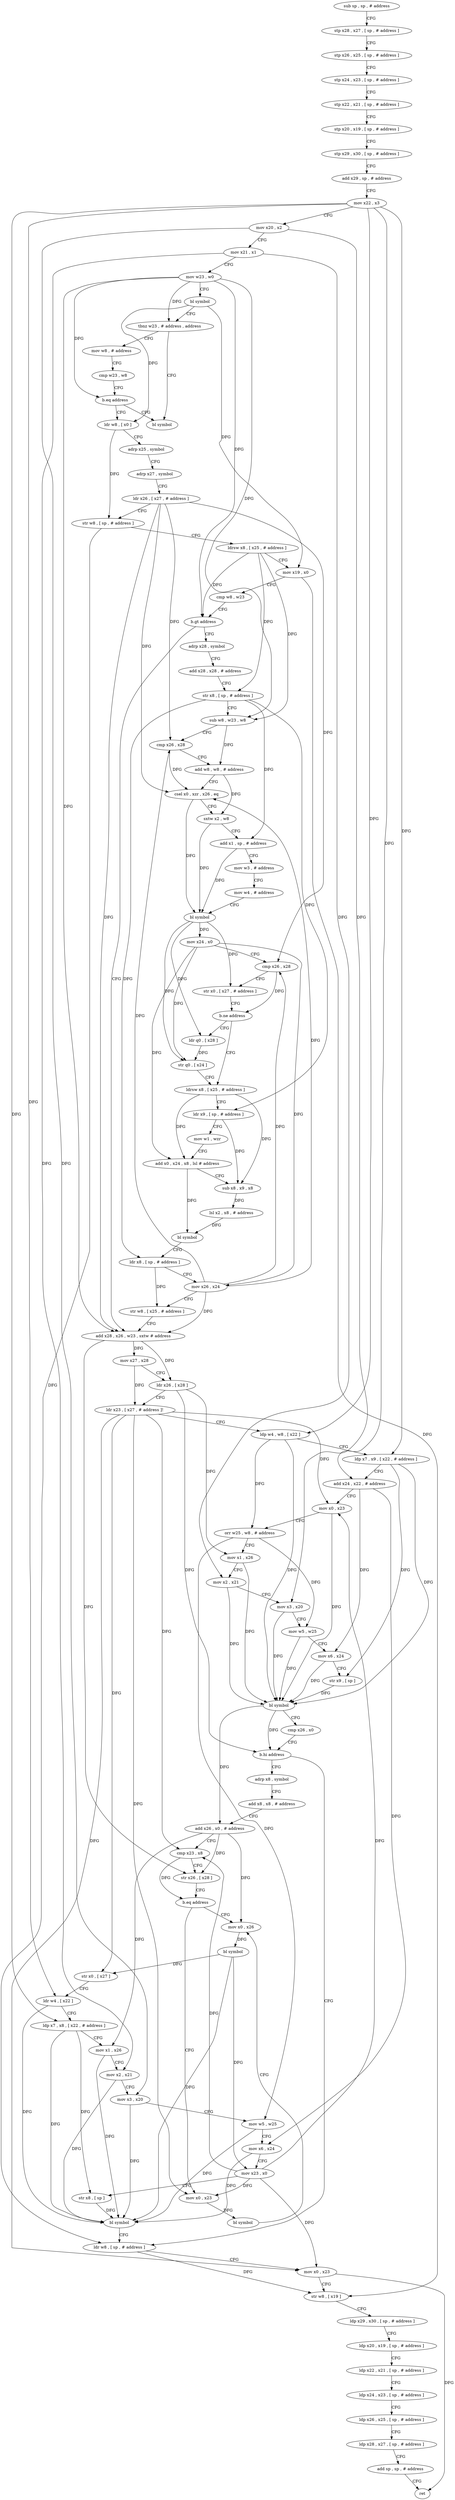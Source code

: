 digraph "func" {
"4210456" [label = "sub sp , sp , # address" ]
"4210460" [label = "stp x28 , x27 , [ sp , # address ]" ]
"4210464" [label = "stp x26 , x25 , [ sp , # address ]" ]
"4210468" [label = "stp x24 , x23 , [ sp , # address ]" ]
"4210472" [label = "stp x22 , x21 , [ sp , # address ]" ]
"4210476" [label = "stp x20 , x19 , [ sp , # address ]" ]
"4210480" [label = "stp x29 , x30 , [ sp , # address ]" ]
"4210484" [label = "add x29 , sp , # address" ]
"4210488" [label = "mov x22 , x3" ]
"4210492" [label = "mov x20 , x2" ]
"4210496" [label = "mov x21 , x1" ]
"4210500" [label = "mov w23 , w0" ]
"4210504" [label = "bl symbol" ]
"4210508" [label = "tbnz w23 , # address , address" ]
"4210872" [label = "bl symbol" ]
"4210512" [label = "mov w8 , # address" ]
"4210516" [label = "cmp w23 , w8" ]
"4210520" [label = "b.eq address" ]
"4210524" [label = "ldr w8 , [ x0 ]" ]
"4210528" [label = "adrp x25 , symbol" ]
"4210532" [label = "adrp x27 , symbol" ]
"4210536" [label = "ldr x26 , [ x27 , # address ]" ]
"4210540" [label = "str w8 , [ sp , # address ]" ]
"4210544" [label = "ldrsw x8 , [ x25 , # address ]" ]
"4210548" [label = "mov x19 , x0" ]
"4210552" [label = "cmp w8 , w23" ]
"4210556" [label = "b.gt address" ]
"4210672" [label = "add x28 , x26 , w23 , sxtw # address" ]
"4210560" [label = "adrp x28 , symbol" ]
"4210676" [label = "mov x27 , x28" ]
"4210680" [label = "ldr x26 , [ x28 ]" ]
"4210684" [label = "ldr x23 , [ x27 , # address ]!" ]
"4210688" [label = "ldp w4 , w8 , [ x22 ]" ]
"4210692" [label = "ldp x7 , x9 , [ x22 , # address ]" ]
"4210696" [label = "add x24 , x22 , # address" ]
"4210700" [label = "mov x0 , x23" ]
"4210704" [label = "orr w25 , w8 , # address" ]
"4210708" [label = "mov x1 , x26" ]
"4210712" [label = "mov x2 , x21" ]
"4210716" [label = "mov x3 , x20" ]
"4210720" [label = "mov w5 , w25" ]
"4210724" [label = "mov x6 , x24" ]
"4210728" [label = "str x9 , [ sp ]" ]
"4210732" [label = "bl symbol" ]
"4210736" [label = "cmp x26 , x0" ]
"4210740" [label = "b.hi address" ]
"4210828" [label = "ldr w8 , [ sp , # address ]" ]
"4210744" [label = "adrp x8 , symbol" ]
"4210564" [label = "add x28 , x28 , # address" ]
"4210568" [label = "str x8 , [ sp , # address ]" ]
"4210572" [label = "sub w8 , w23 , w8" ]
"4210576" [label = "cmp x26 , x28" ]
"4210580" [label = "add w8 , w8 , # address" ]
"4210584" [label = "csel x0 , xzr , x26 , eq" ]
"4210588" [label = "sxtw x2 , w8" ]
"4210592" [label = "add x1 , sp , # address" ]
"4210596" [label = "mov w3 , # address" ]
"4210600" [label = "mov w4 , # address" ]
"4210604" [label = "bl symbol" ]
"4210608" [label = "mov x24 , x0" ]
"4210612" [label = "cmp x26 , x28" ]
"4210616" [label = "str x0 , [ x27 , # address ]" ]
"4210620" [label = "b.ne address" ]
"4210632" [label = "ldrsw x8 , [ x25 , # address ]" ]
"4210624" [label = "ldr q0 , [ x28 ]" ]
"4210832" [label = "mov x0 , x23" ]
"4210836" [label = "str w8 , [ x19 ]" ]
"4210840" [label = "ldp x29 , x30 , [ sp , # address ]" ]
"4210844" [label = "ldp x20 , x19 , [ sp , # address ]" ]
"4210848" [label = "ldp x22 , x21 , [ sp , # address ]" ]
"4210852" [label = "ldp x24 , x23 , [ sp , # address ]" ]
"4210856" [label = "ldp x26 , x25 , [ sp , # address ]" ]
"4210860" [label = "ldp x28 , x27 , [ sp , # address ]" ]
"4210864" [label = "add sp , sp , # address" ]
"4210868" [label = "ret" ]
"4210748" [label = "add x8 , x8 , # address" ]
"4210752" [label = "add x26 , x0 , # address" ]
"4210756" [label = "cmp x23 , x8" ]
"4210760" [label = "str x26 , [ x28 ]" ]
"4210764" [label = "b.eq address" ]
"4210776" [label = "mov x0 , x26" ]
"4210768" [label = "mov x0 , x23" ]
"4210636" [label = "ldr x9 , [ sp , # address ]" ]
"4210640" [label = "mov w1 , wzr" ]
"4210644" [label = "add x0 , x24 , x8 , lsl # address" ]
"4210648" [label = "sub x8 , x9 , x8" ]
"4210652" [label = "lsl x2 , x8 , # address" ]
"4210656" [label = "bl symbol" ]
"4210660" [label = "ldr x8 , [ sp , # address ]" ]
"4210664" [label = "mov x26 , x24" ]
"4210668" [label = "str w8 , [ x25 , # address ]" ]
"4210628" [label = "str q0 , [ x24 ]" ]
"4210780" [label = "bl symbol" ]
"4210784" [label = "str x0 , [ x27 ]" ]
"4210788" [label = "ldr w4 , [ x22 ]" ]
"4210792" [label = "ldp x7 , x8 , [ x22 , # address ]" ]
"4210796" [label = "mov x1 , x26" ]
"4210800" [label = "mov x2 , x21" ]
"4210804" [label = "mov x3 , x20" ]
"4210808" [label = "mov w5 , w25" ]
"4210812" [label = "mov x6 , x24" ]
"4210816" [label = "mov x23 , x0" ]
"4210820" [label = "str x8 , [ sp ]" ]
"4210824" [label = "bl symbol" ]
"4210772" [label = "bl symbol" ]
"4210456" -> "4210460" [ label = "CFG" ]
"4210460" -> "4210464" [ label = "CFG" ]
"4210464" -> "4210468" [ label = "CFG" ]
"4210468" -> "4210472" [ label = "CFG" ]
"4210472" -> "4210476" [ label = "CFG" ]
"4210476" -> "4210480" [ label = "CFG" ]
"4210480" -> "4210484" [ label = "CFG" ]
"4210484" -> "4210488" [ label = "CFG" ]
"4210488" -> "4210492" [ label = "CFG" ]
"4210488" -> "4210688" [ label = "DFG" ]
"4210488" -> "4210692" [ label = "DFG" ]
"4210488" -> "4210696" [ label = "DFG" ]
"4210488" -> "4210788" [ label = "DFG" ]
"4210488" -> "4210792" [ label = "DFG" ]
"4210492" -> "4210496" [ label = "CFG" ]
"4210492" -> "4210716" [ label = "DFG" ]
"4210492" -> "4210804" [ label = "DFG" ]
"4210496" -> "4210500" [ label = "CFG" ]
"4210496" -> "4210712" [ label = "DFG" ]
"4210496" -> "4210800" [ label = "DFG" ]
"4210500" -> "4210504" [ label = "CFG" ]
"4210500" -> "4210508" [ label = "DFG" ]
"4210500" -> "4210520" [ label = "DFG" ]
"4210500" -> "4210556" [ label = "DFG" ]
"4210500" -> "4210672" [ label = "DFG" ]
"4210500" -> "4210572" [ label = "DFG" ]
"4210504" -> "4210508" [ label = "CFG" ]
"4210504" -> "4210524" [ label = "DFG" ]
"4210504" -> "4210548" [ label = "DFG" ]
"4210508" -> "4210872" [ label = "CFG" ]
"4210508" -> "4210512" [ label = "CFG" ]
"4210512" -> "4210516" [ label = "CFG" ]
"4210516" -> "4210520" [ label = "CFG" ]
"4210520" -> "4210872" [ label = "CFG" ]
"4210520" -> "4210524" [ label = "CFG" ]
"4210524" -> "4210528" [ label = "CFG" ]
"4210524" -> "4210540" [ label = "DFG" ]
"4210528" -> "4210532" [ label = "CFG" ]
"4210532" -> "4210536" [ label = "CFG" ]
"4210536" -> "4210540" [ label = "CFG" ]
"4210536" -> "4210672" [ label = "DFG" ]
"4210536" -> "4210576" [ label = "DFG" ]
"4210536" -> "4210584" [ label = "DFG" ]
"4210536" -> "4210612" [ label = "DFG" ]
"4210540" -> "4210544" [ label = "CFG" ]
"4210540" -> "4210828" [ label = "DFG" ]
"4210544" -> "4210548" [ label = "CFG" ]
"4210544" -> "4210556" [ label = "DFG" ]
"4210544" -> "4210568" [ label = "DFG" ]
"4210544" -> "4210572" [ label = "DFG" ]
"4210548" -> "4210552" [ label = "CFG" ]
"4210548" -> "4210836" [ label = "DFG" ]
"4210552" -> "4210556" [ label = "CFG" ]
"4210556" -> "4210672" [ label = "CFG" ]
"4210556" -> "4210560" [ label = "CFG" ]
"4210672" -> "4210676" [ label = "DFG" ]
"4210672" -> "4210680" [ label = "DFG" ]
"4210672" -> "4210760" [ label = "DFG" ]
"4210560" -> "4210564" [ label = "CFG" ]
"4210676" -> "4210680" [ label = "CFG" ]
"4210676" -> "4210684" [ label = "DFG" ]
"4210680" -> "4210684" [ label = "CFG" ]
"4210680" -> "4210708" [ label = "DFG" ]
"4210680" -> "4210740" [ label = "DFG" ]
"4210684" -> "4210688" [ label = "CFG" ]
"4210684" -> "4210784" [ label = "DFG" ]
"4210684" -> "4210700" [ label = "DFG" ]
"4210684" -> "4210832" [ label = "DFG" ]
"4210684" -> "4210756" [ label = "DFG" ]
"4210684" -> "4210768" [ label = "DFG" ]
"4210688" -> "4210692" [ label = "CFG" ]
"4210688" -> "4210732" [ label = "DFG" ]
"4210688" -> "4210704" [ label = "DFG" ]
"4210692" -> "4210696" [ label = "CFG" ]
"4210692" -> "4210732" [ label = "DFG" ]
"4210692" -> "4210728" [ label = "DFG" ]
"4210696" -> "4210700" [ label = "CFG" ]
"4210696" -> "4210724" [ label = "DFG" ]
"4210696" -> "4210812" [ label = "DFG" ]
"4210700" -> "4210704" [ label = "CFG" ]
"4210700" -> "4210732" [ label = "DFG" ]
"4210704" -> "4210708" [ label = "CFG" ]
"4210704" -> "4210720" [ label = "DFG" ]
"4210704" -> "4210808" [ label = "DFG" ]
"4210708" -> "4210712" [ label = "CFG" ]
"4210708" -> "4210732" [ label = "DFG" ]
"4210712" -> "4210716" [ label = "CFG" ]
"4210712" -> "4210732" [ label = "DFG" ]
"4210716" -> "4210720" [ label = "CFG" ]
"4210716" -> "4210732" [ label = "DFG" ]
"4210720" -> "4210724" [ label = "CFG" ]
"4210720" -> "4210732" [ label = "DFG" ]
"4210724" -> "4210728" [ label = "CFG" ]
"4210724" -> "4210732" [ label = "DFG" ]
"4210728" -> "4210732" [ label = "DFG" ]
"4210732" -> "4210736" [ label = "CFG" ]
"4210732" -> "4210740" [ label = "DFG" ]
"4210732" -> "4210752" [ label = "DFG" ]
"4210736" -> "4210740" [ label = "CFG" ]
"4210740" -> "4210828" [ label = "CFG" ]
"4210740" -> "4210744" [ label = "CFG" ]
"4210828" -> "4210832" [ label = "CFG" ]
"4210828" -> "4210836" [ label = "DFG" ]
"4210744" -> "4210748" [ label = "CFG" ]
"4210564" -> "4210568" [ label = "CFG" ]
"4210568" -> "4210572" [ label = "CFG" ]
"4210568" -> "4210636" [ label = "DFG" ]
"4210568" -> "4210660" [ label = "DFG" ]
"4210568" -> "4210592" [ label = "DFG" ]
"4210572" -> "4210576" [ label = "CFG" ]
"4210572" -> "4210580" [ label = "DFG" ]
"4210576" -> "4210580" [ label = "CFG" ]
"4210576" -> "4210584" [ label = "DFG" ]
"4210580" -> "4210584" [ label = "CFG" ]
"4210580" -> "4210588" [ label = "DFG" ]
"4210584" -> "4210588" [ label = "CFG" ]
"4210584" -> "4210604" [ label = "DFG" ]
"4210588" -> "4210592" [ label = "CFG" ]
"4210588" -> "4210604" [ label = "DFG" ]
"4210592" -> "4210596" [ label = "CFG" ]
"4210592" -> "4210604" [ label = "DFG" ]
"4210596" -> "4210600" [ label = "CFG" ]
"4210600" -> "4210604" [ label = "CFG" ]
"4210604" -> "4210608" [ label = "DFG" ]
"4210604" -> "4210616" [ label = "DFG" ]
"4210604" -> "4210624" [ label = "DFG" ]
"4210604" -> "4210628" [ label = "DFG" ]
"4210608" -> "4210612" [ label = "CFG" ]
"4210608" -> "4210644" [ label = "DFG" ]
"4210608" -> "4210664" [ label = "DFG" ]
"4210608" -> "4210628" [ label = "DFG" ]
"4210612" -> "4210616" [ label = "CFG" ]
"4210612" -> "4210620" [ label = "DFG" ]
"4210616" -> "4210620" [ label = "CFG" ]
"4210620" -> "4210632" [ label = "CFG" ]
"4210620" -> "4210624" [ label = "CFG" ]
"4210632" -> "4210636" [ label = "CFG" ]
"4210632" -> "4210644" [ label = "DFG" ]
"4210632" -> "4210648" [ label = "DFG" ]
"4210624" -> "4210628" [ label = "DFG" ]
"4210832" -> "4210836" [ label = "CFG" ]
"4210832" -> "4210868" [ label = "DFG" ]
"4210836" -> "4210840" [ label = "CFG" ]
"4210840" -> "4210844" [ label = "CFG" ]
"4210844" -> "4210848" [ label = "CFG" ]
"4210848" -> "4210852" [ label = "CFG" ]
"4210852" -> "4210856" [ label = "CFG" ]
"4210856" -> "4210860" [ label = "CFG" ]
"4210860" -> "4210864" [ label = "CFG" ]
"4210864" -> "4210868" [ label = "CFG" ]
"4210748" -> "4210752" [ label = "CFG" ]
"4210752" -> "4210756" [ label = "CFG" ]
"4210752" -> "4210760" [ label = "DFG" ]
"4210752" -> "4210776" [ label = "DFG" ]
"4210752" -> "4210796" [ label = "DFG" ]
"4210756" -> "4210760" [ label = "CFG" ]
"4210756" -> "4210764" [ label = "DFG" ]
"4210760" -> "4210764" [ label = "CFG" ]
"4210764" -> "4210776" [ label = "CFG" ]
"4210764" -> "4210768" [ label = "CFG" ]
"4210776" -> "4210780" [ label = "DFG" ]
"4210768" -> "4210772" [ label = "DFG" ]
"4210636" -> "4210640" [ label = "CFG" ]
"4210636" -> "4210648" [ label = "DFG" ]
"4210640" -> "4210644" [ label = "CFG" ]
"4210644" -> "4210648" [ label = "CFG" ]
"4210644" -> "4210656" [ label = "DFG" ]
"4210648" -> "4210652" [ label = "DFG" ]
"4210652" -> "4210656" [ label = "DFG" ]
"4210656" -> "4210660" [ label = "CFG" ]
"4210660" -> "4210664" [ label = "CFG" ]
"4210660" -> "4210668" [ label = "DFG" ]
"4210664" -> "4210668" [ label = "CFG" ]
"4210664" -> "4210576" [ label = "DFG" ]
"4210664" -> "4210584" [ label = "DFG" ]
"4210664" -> "4210612" [ label = "DFG" ]
"4210664" -> "4210672" [ label = "DFG" ]
"4210668" -> "4210672" [ label = "CFG" ]
"4210628" -> "4210632" [ label = "CFG" ]
"4210780" -> "4210784" [ label = "DFG" ]
"4210780" -> "4210816" [ label = "DFG" ]
"4210780" -> "4210824" [ label = "DFG" ]
"4210784" -> "4210788" [ label = "CFG" ]
"4210788" -> "4210792" [ label = "CFG" ]
"4210788" -> "4210824" [ label = "DFG" ]
"4210792" -> "4210796" [ label = "CFG" ]
"4210792" -> "4210824" [ label = "DFG" ]
"4210792" -> "4210820" [ label = "DFG" ]
"4210796" -> "4210800" [ label = "CFG" ]
"4210796" -> "4210824" [ label = "DFG" ]
"4210800" -> "4210804" [ label = "CFG" ]
"4210800" -> "4210824" [ label = "DFG" ]
"4210804" -> "4210808" [ label = "CFG" ]
"4210804" -> "4210824" [ label = "DFG" ]
"4210808" -> "4210812" [ label = "CFG" ]
"4210808" -> "4210824" [ label = "DFG" ]
"4210812" -> "4210816" [ label = "CFG" ]
"4210812" -> "4210824" [ label = "DFG" ]
"4210816" -> "4210820" [ label = "CFG" ]
"4210816" -> "4210700" [ label = "DFG" ]
"4210816" -> "4210832" [ label = "DFG" ]
"4210816" -> "4210756" [ label = "DFG" ]
"4210816" -> "4210768" [ label = "DFG" ]
"4210820" -> "4210824" [ label = "DFG" ]
"4210824" -> "4210828" [ label = "CFG" ]
"4210772" -> "4210776" [ label = "CFG" ]
}
